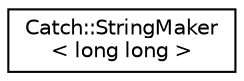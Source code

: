 digraph "Graphical Class Hierarchy"
{
  edge [fontname="Helvetica",fontsize="10",labelfontname="Helvetica",labelfontsize="10"];
  node [fontname="Helvetica",fontsize="10",shape=record];
  rankdir="LR";
  Node0 [label="Catch::StringMaker\l\< long long \>",height=0.2,width=0.4,color="black", fillcolor="white", style="filled",URL="$structCatch_1_1StringMaker_3_01long_01long_01_4.html"];
}
